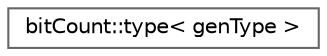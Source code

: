 digraph "Graphical Class Hierarchy"
{
 // LATEX_PDF_SIZE
  bgcolor="transparent";
  edge [fontname=Helvetica,fontsize=10,labelfontname=Helvetica,labelfontsize=10];
  node [fontname=Helvetica,fontsize=10,shape=box,height=0.2,width=0.4];
  rankdir="LR";
  Node0 [id="Node000000",label="bitCount::type\< genType \>",height=0.2,width=0.4,color="grey40", fillcolor="white", style="filled",URL="$structbit_count_1_1type.html",tooltip=" "];
}
